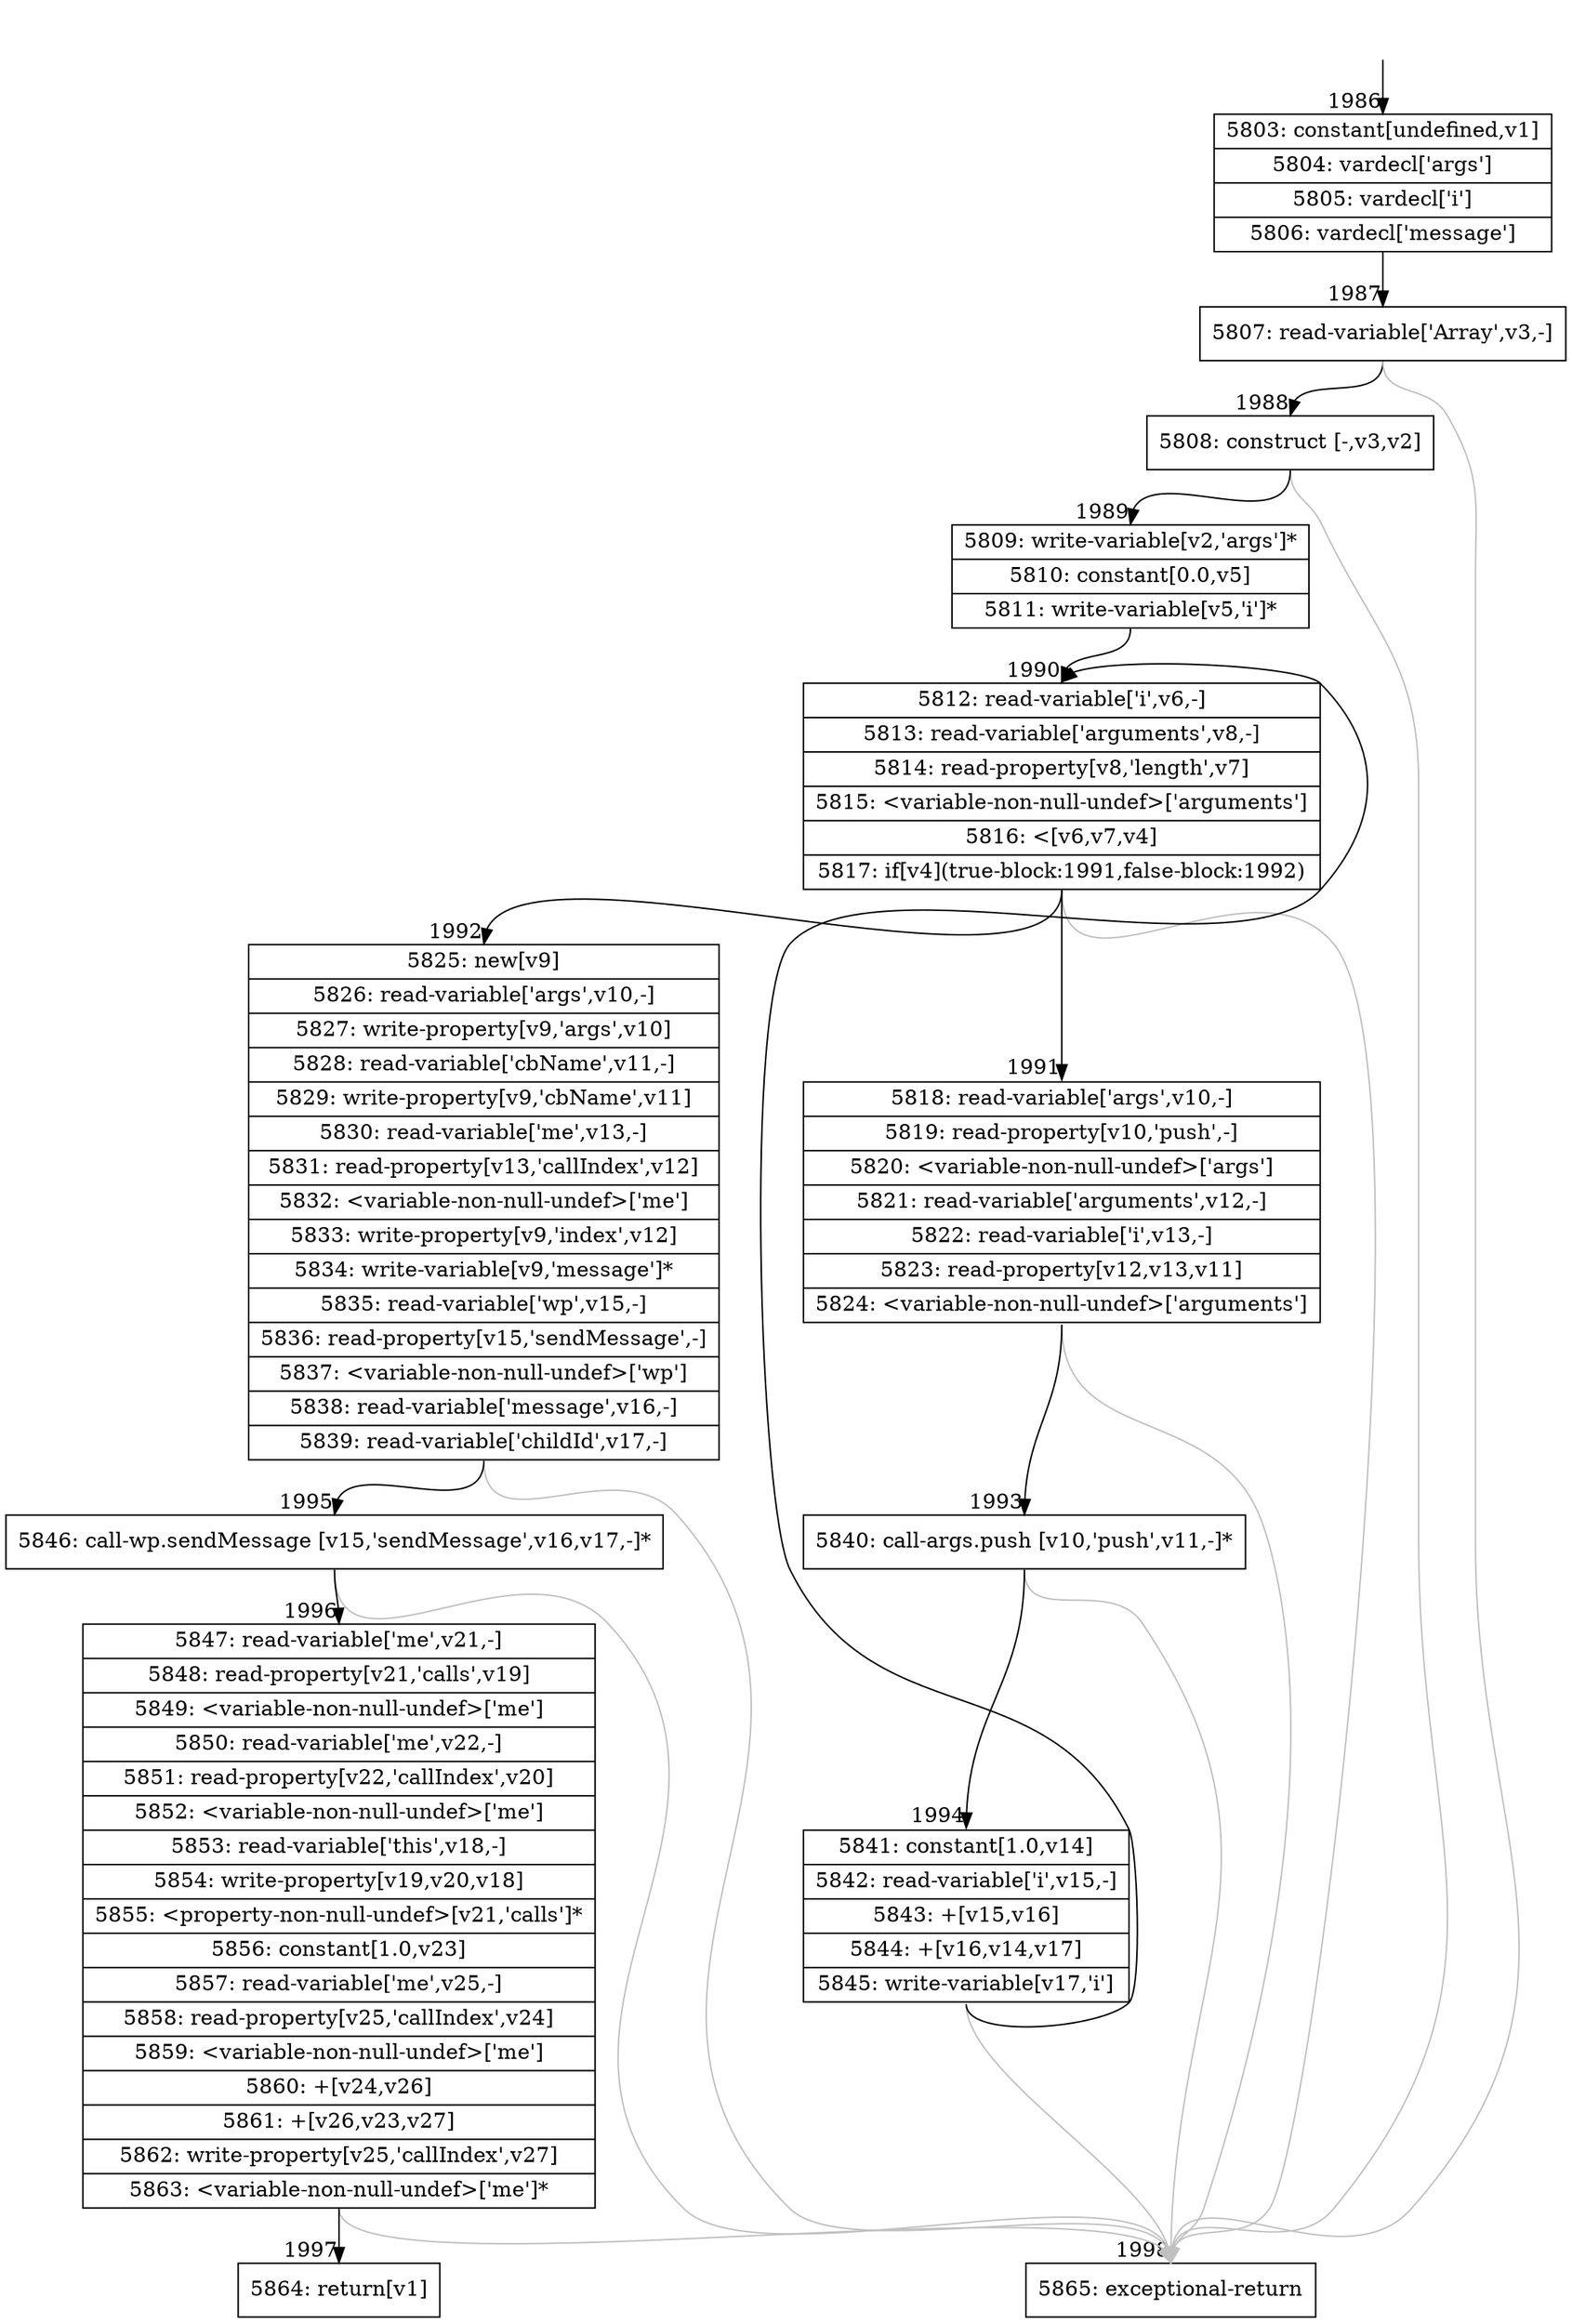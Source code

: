 digraph {
rankdir="TD"
BB_entry232[shape=none,label=""];
BB_entry232 -> BB1986 [tailport=s, headport=n, headlabel="    1986"]
BB1986 [shape=record label="{5803: constant[undefined,v1]|5804: vardecl['args']|5805: vardecl['i']|5806: vardecl['message']}" ] 
BB1986 -> BB1987 [tailport=s, headport=n, headlabel="      1987"]
BB1987 [shape=record label="{5807: read-variable['Array',v3,-]}" ] 
BB1987 -> BB1988 [tailport=s, headport=n, headlabel="      1988"]
BB1987 -> BB1998 [tailport=s, headport=n, color=gray, headlabel="      1998"]
BB1988 [shape=record label="{5808: construct [-,v3,v2]}" ] 
BB1988 -> BB1989 [tailport=s, headport=n, headlabel="      1989"]
BB1988 -> BB1998 [tailport=s, headport=n, color=gray]
BB1989 [shape=record label="{5809: write-variable[v2,'args']*|5810: constant[0.0,v5]|5811: write-variable[v5,'i']*}" ] 
BB1989 -> BB1990 [tailport=s, headport=n, headlabel="      1990"]
BB1990 [shape=record label="{5812: read-variable['i',v6,-]|5813: read-variable['arguments',v8,-]|5814: read-property[v8,'length',v7]|5815: \<variable-non-null-undef\>['arguments']|5816: \<[v6,v7,v4]|5817: if[v4](true-block:1991,false-block:1992)}" ] 
BB1990 -> BB1991 [tailport=s, headport=n, headlabel="      1991"]
BB1990 -> BB1992 [tailport=s, headport=n, headlabel="      1992"]
BB1990 -> BB1998 [tailport=s, headport=n, color=gray]
BB1991 [shape=record label="{5818: read-variable['args',v10,-]|5819: read-property[v10,'push',-]|5820: \<variable-non-null-undef\>['args']|5821: read-variable['arguments',v12,-]|5822: read-variable['i',v13,-]|5823: read-property[v12,v13,v11]|5824: \<variable-non-null-undef\>['arguments']}" ] 
BB1991 -> BB1993 [tailport=s, headport=n, headlabel="      1993"]
BB1991 -> BB1998 [tailport=s, headport=n, color=gray]
BB1992 [shape=record label="{5825: new[v9]|5826: read-variable['args',v10,-]|5827: write-property[v9,'args',v10]|5828: read-variable['cbName',v11,-]|5829: write-property[v9,'cbName',v11]|5830: read-variable['me',v13,-]|5831: read-property[v13,'callIndex',v12]|5832: \<variable-non-null-undef\>['me']|5833: write-property[v9,'index',v12]|5834: write-variable[v9,'message']*|5835: read-variable['wp',v15,-]|5836: read-property[v15,'sendMessage',-]|5837: \<variable-non-null-undef\>['wp']|5838: read-variable['message',v16,-]|5839: read-variable['childId',v17,-]}" ] 
BB1992 -> BB1995 [tailport=s, headport=n, headlabel="      1995"]
BB1992 -> BB1998 [tailport=s, headport=n, color=gray]
BB1993 [shape=record label="{5840: call-args.push [v10,'push',v11,-]*}" ] 
BB1993 -> BB1994 [tailport=s, headport=n, headlabel="      1994"]
BB1993 -> BB1998 [tailport=s, headport=n, color=gray]
BB1994 [shape=record label="{5841: constant[1.0,v14]|5842: read-variable['i',v15,-]|5843: +[v15,v16]|5844: +[v16,v14,v17]|5845: write-variable[v17,'i']}" ] 
BB1994 -> BB1990 [tailport=s, headport=n]
BB1994 -> BB1998 [tailport=s, headport=n, color=gray]
BB1995 [shape=record label="{5846: call-wp.sendMessage [v15,'sendMessage',v16,v17,-]*}" ] 
BB1995 -> BB1996 [tailport=s, headport=n, headlabel="      1996"]
BB1995 -> BB1998 [tailport=s, headport=n, color=gray]
BB1996 [shape=record label="{5847: read-variable['me',v21,-]|5848: read-property[v21,'calls',v19]|5849: \<variable-non-null-undef\>['me']|5850: read-variable['me',v22,-]|5851: read-property[v22,'callIndex',v20]|5852: \<variable-non-null-undef\>['me']|5853: read-variable['this',v18,-]|5854: write-property[v19,v20,v18]|5855: \<property-non-null-undef\>[v21,'calls']*|5856: constant[1.0,v23]|5857: read-variable['me',v25,-]|5858: read-property[v25,'callIndex',v24]|5859: \<variable-non-null-undef\>['me']|5860: +[v24,v26]|5861: +[v26,v23,v27]|5862: write-property[v25,'callIndex',v27]|5863: \<variable-non-null-undef\>['me']*}" ] 
BB1996 -> BB1997 [tailport=s, headport=n, headlabel="      1997"]
BB1996 -> BB1998 [tailport=s, headport=n, color=gray]
BB1997 [shape=record label="{5864: return[v1]}" ] 
BB1998 [shape=record label="{5865: exceptional-return}" ] 
//#$~ 2347
}
